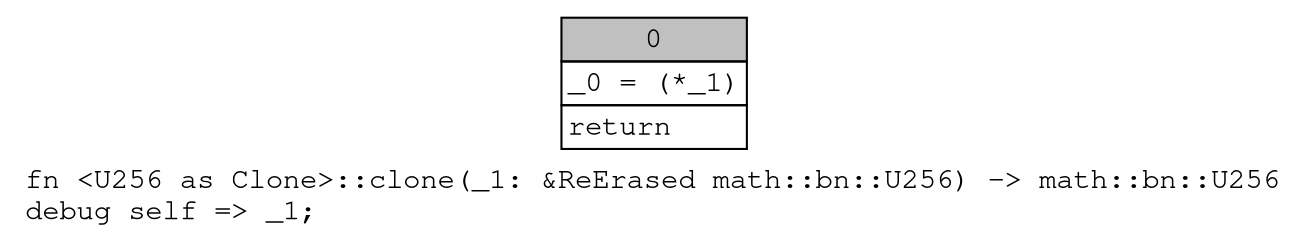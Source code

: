 digraph Mir_0_14178 {
    graph [fontname="Courier, monospace"];
    node [fontname="Courier, monospace"];
    edge [fontname="Courier, monospace"];
    label=<fn &lt;U256 as Clone&gt;::clone(_1: &amp;ReErased math::bn::U256) -&gt; math::bn::U256<br align="left"/>debug self =&gt; _1;<br align="left"/>>;
    bb0__0_14178 [shape="none", label=<<table border="0" cellborder="1" cellspacing="0"><tr><td bgcolor="gray" align="center" colspan="1">0</td></tr><tr><td align="left" balign="left">_0 = (*_1)<br/></td></tr><tr><td align="left">return</td></tr></table>>];
}
